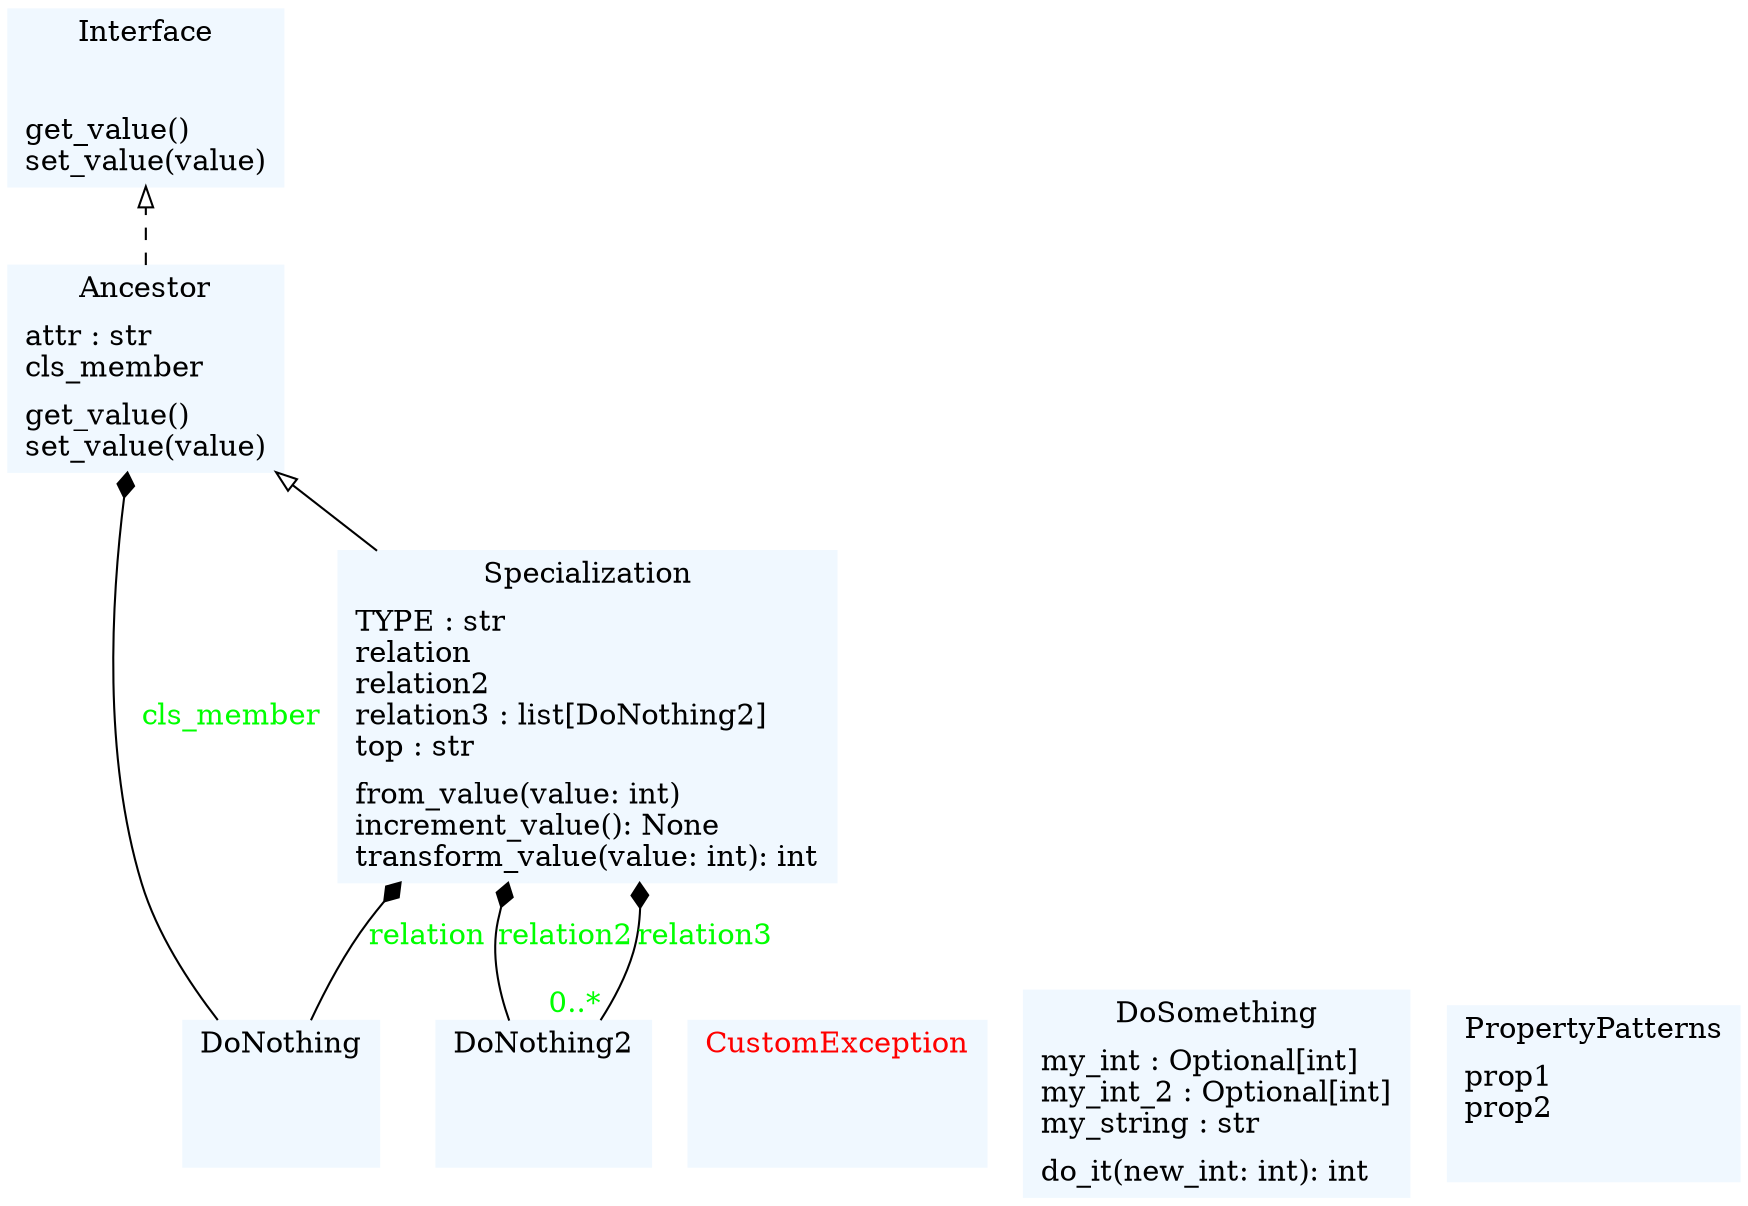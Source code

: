 digraph "classes_colorized" {
rankdir=BT
charset="utf-8"
"data.clientmodule_test.Ancestor" [color="aliceblue", fontcolor="black", label="{Ancestor|attr : str\lcls_member\l|get_value()\lset_value(value)\l}", shape="record", style="filled"];
"data.suppliermodule_test.CustomException" [color="aliceblue", fontcolor="red", label="{CustomException|\l|}", shape="record", style="filled"];
"data.suppliermodule_test.DoNothing" [color="aliceblue", fontcolor="black", label="{DoNothing|\l|}", shape="record", style="filled"];
"data.suppliermodule_test.DoNothing2" [color="aliceblue", fontcolor="black", label="{DoNothing2|\l|}", shape="record", style="filled"];
"data.suppliermodule_test.DoSomething" [color="aliceblue", fontcolor="black", label="{DoSomething|my_int : Optional[int]\lmy_int_2 : Optional[int]\lmy_string : str\l|do_it(new_int: int): int\l}", shape="record", style="filled"];
"data.suppliermodule_test.Interface" [color="aliceblue", fontcolor="black", label="{Interface|\l|get_value()\lset_value(value)\l}", shape="record", style="filled"];
"data.property_pattern.PropertyPatterns" [color="aliceblue", fontcolor="black", label="{PropertyPatterns|prop1\lprop2\l|}", shape="record", style="filled"];
"data.clientmodule_test.Specialization" [color="aliceblue", fontcolor="black", label="{Specialization|TYPE : str\lrelation\lrelation2\lrelation3 : list[DoNothing2]\ltop : str\l|from_value(value: int)\lincrement_value(): None\ltransform_value(value: int): int\l}", shape="record", style="filled"];
"data.clientmodule_test.Specialization" -> "data.clientmodule_test.Ancestor" [arrowhead="empty", arrowtail="none"];
"data.clientmodule_test.Ancestor" -> "data.suppliermodule_test.Interface" [arrowhead="empty", arrowtail="node", style="dashed"];
"data.suppliermodule_test.DoNothing" -> "data.clientmodule_test.Ancestor" [arrowhead="diamond", arrowtail="none", fontcolor="green", label="cls_member", style="solid"];
"data.suppliermodule_test.DoNothing" -> "data.clientmodule_test.Specialization" [arrowhead="diamond", arrowtail="none", fontcolor="green", label="relation", style="solid"];
"data.suppliermodule_test.DoNothing2" -> "data.clientmodule_test.Specialization" [arrowhead="diamond", arrowtail="none", fontcolor="green", label="relation2", style="solid"];
"data.suppliermodule_test.DoNothing2" -> "data.clientmodule_test.Specialization" [arrowhead="diamond", arrowtail="none", fontcolor="green", label="relation3", style="solid", taillabel="0..*"];
}
